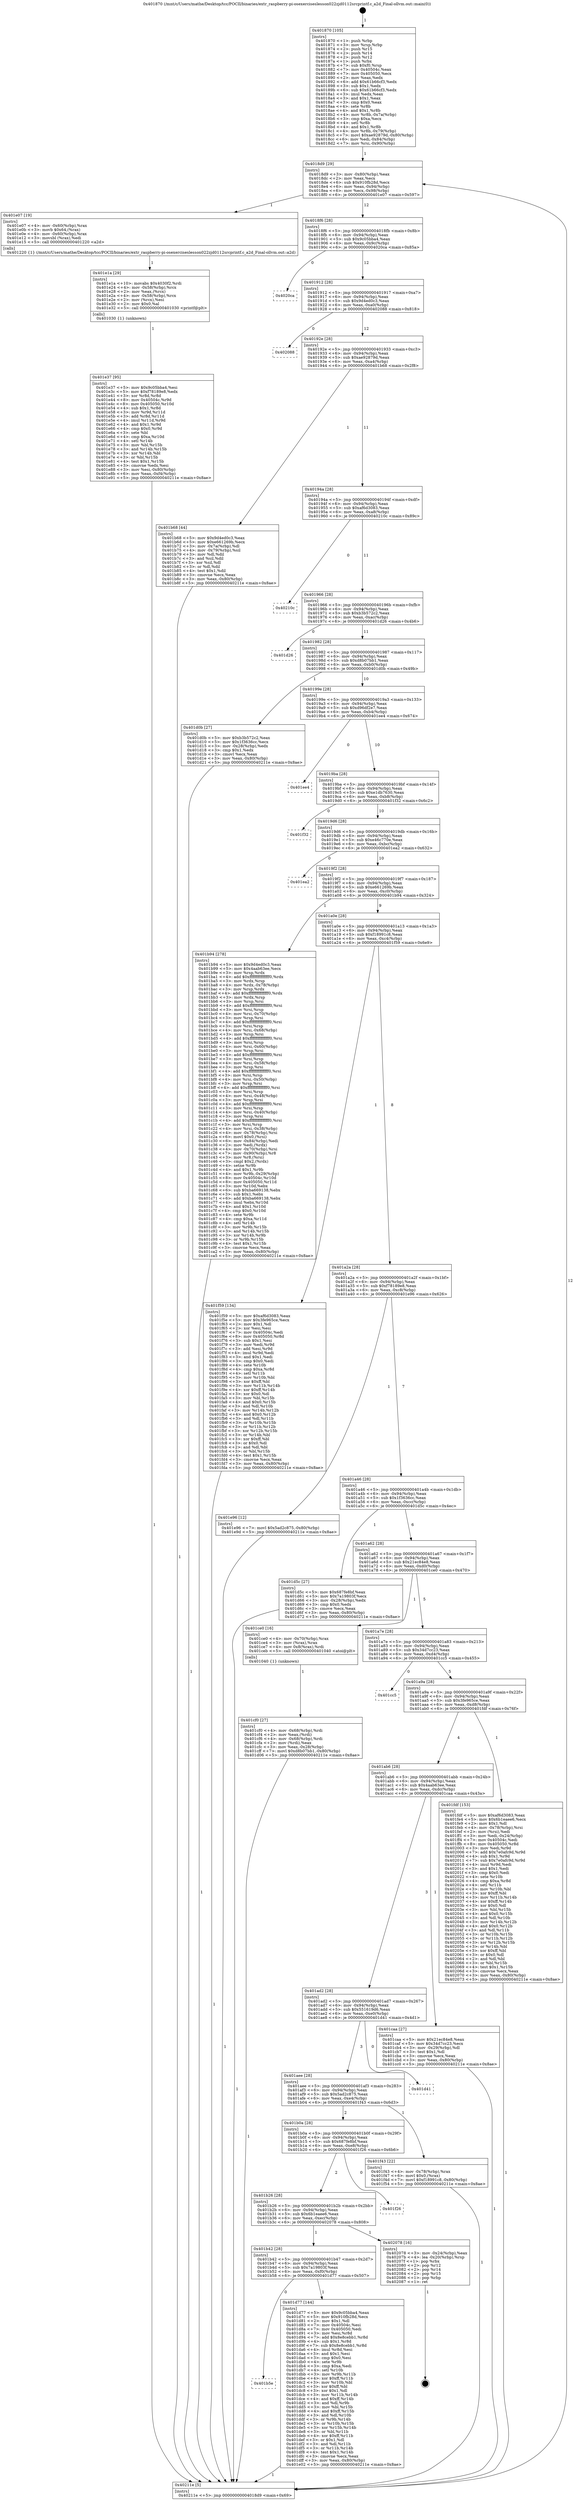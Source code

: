 digraph "0x401870" {
  label = "0x401870 (/mnt/c/Users/mathe/Desktop/tcc/POCII/binaries/extr_raspberry-pi-osexerciseslesson022zjd0112srcprintf.c_a2d_Final-ollvm.out::main(0))"
  labelloc = "t"
  node[shape=record]

  Entry [label="",width=0.3,height=0.3,shape=circle,fillcolor=black,style=filled]
  "0x4018d9" [label="{
     0x4018d9 [29]\l
     | [instrs]\l
     &nbsp;&nbsp;0x4018d9 \<+3\>: mov -0x80(%rbp),%eax\l
     &nbsp;&nbsp;0x4018dc \<+2\>: mov %eax,%ecx\l
     &nbsp;&nbsp;0x4018de \<+6\>: sub $0x910fb28d,%ecx\l
     &nbsp;&nbsp;0x4018e4 \<+6\>: mov %eax,-0x94(%rbp)\l
     &nbsp;&nbsp;0x4018ea \<+6\>: mov %ecx,-0x98(%rbp)\l
     &nbsp;&nbsp;0x4018f0 \<+6\>: je 0000000000401e07 \<main+0x597\>\l
  }"]
  "0x401e07" [label="{
     0x401e07 [19]\l
     | [instrs]\l
     &nbsp;&nbsp;0x401e07 \<+4\>: mov -0x60(%rbp),%rax\l
     &nbsp;&nbsp;0x401e0b \<+3\>: movb $0x64,(%rax)\l
     &nbsp;&nbsp;0x401e0e \<+4\>: mov -0x60(%rbp),%rax\l
     &nbsp;&nbsp;0x401e12 \<+3\>: movsbl (%rax),%edi\l
     &nbsp;&nbsp;0x401e15 \<+5\>: call 0000000000401220 \<a2d\>\l
     | [calls]\l
     &nbsp;&nbsp;0x401220 \{1\} (/mnt/c/Users/mathe/Desktop/tcc/POCII/binaries/extr_raspberry-pi-osexerciseslesson022zjd0112srcprintf.c_a2d_Final-ollvm.out::a2d)\l
  }"]
  "0x4018f6" [label="{
     0x4018f6 [28]\l
     | [instrs]\l
     &nbsp;&nbsp;0x4018f6 \<+5\>: jmp 00000000004018fb \<main+0x8b\>\l
     &nbsp;&nbsp;0x4018fb \<+6\>: mov -0x94(%rbp),%eax\l
     &nbsp;&nbsp;0x401901 \<+5\>: sub $0x9c05bba4,%eax\l
     &nbsp;&nbsp;0x401906 \<+6\>: mov %eax,-0x9c(%rbp)\l
     &nbsp;&nbsp;0x40190c \<+6\>: je 00000000004020ca \<main+0x85a\>\l
  }"]
  Exit [label="",width=0.3,height=0.3,shape=circle,fillcolor=black,style=filled,peripheries=2]
  "0x4020ca" [label="{
     0x4020ca\l
  }", style=dashed]
  "0x401912" [label="{
     0x401912 [28]\l
     | [instrs]\l
     &nbsp;&nbsp;0x401912 \<+5\>: jmp 0000000000401917 \<main+0xa7\>\l
     &nbsp;&nbsp;0x401917 \<+6\>: mov -0x94(%rbp),%eax\l
     &nbsp;&nbsp;0x40191d \<+5\>: sub $0x9d4ed0c3,%eax\l
     &nbsp;&nbsp;0x401922 \<+6\>: mov %eax,-0xa0(%rbp)\l
     &nbsp;&nbsp;0x401928 \<+6\>: je 0000000000402088 \<main+0x818\>\l
  }"]
  "0x401e37" [label="{
     0x401e37 [95]\l
     | [instrs]\l
     &nbsp;&nbsp;0x401e37 \<+5\>: mov $0x9c05bba4,%esi\l
     &nbsp;&nbsp;0x401e3c \<+5\>: mov $0xf78189e8,%edx\l
     &nbsp;&nbsp;0x401e41 \<+3\>: xor %r8d,%r8d\l
     &nbsp;&nbsp;0x401e44 \<+8\>: mov 0x40504c,%r9d\l
     &nbsp;&nbsp;0x401e4c \<+8\>: mov 0x405050,%r10d\l
     &nbsp;&nbsp;0x401e54 \<+4\>: sub $0x1,%r8d\l
     &nbsp;&nbsp;0x401e58 \<+3\>: mov %r9d,%r11d\l
     &nbsp;&nbsp;0x401e5b \<+3\>: add %r8d,%r11d\l
     &nbsp;&nbsp;0x401e5e \<+4\>: imul %r11d,%r9d\l
     &nbsp;&nbsp;0x401e62 \<+4\>: and $0x1,%r9d\l
     &nbsp;&nbsp;0x401e66 \<+4\>: cmp $0x0,%r9d\l
     &nbsp;&nbsp;0x401e6a \<+3\>: sete %bl\l
     &nbsp;&nbsp;0x401e6d \<+4\>: cmp $0xa,%r10d\l
     &nbsp;&nbsp;0x401e71 \<+4\>: setl %r14b\l
     &nbsp;&nbsp;0x401e75 \<+3\>: mov %bl,%r15b\l
     &nbsp;&nbsp;0x401e78 \<+3\>: and %r14b,%r15b\l
     &nbsp;&nbsp;0x401e7b \<+3\>: xor %r14b,%bl\l
     &nbsp;&nbsp;0x401e7e \<+3\>: or %bl,%r15b\l
     &nbsp;&nbsp;0x401e81 \<+4\>: test $0x1,%r15b\l
     &nbsp;&nbsp;0x401e85 \<+3\>: cmovne %edx,%esi\l
     &nbsp;&nbsp;0x401e88 \<+3\>: mov %esi,-0x80(%rbp)\l
     &nbsp;&nbsp;0x401e8b \<+6\>: mov %eax,-0xf4(%rbp)\l
     &nbsp;&nbsp;0x401e91 \<+5\>: jmp 000000000040211e \<main+0x8ae\>\l
  }"]
  "0x402088" [label="{
     0x402088\l
  }", style=dashed]
  "0x40192e" [label="{
     0x40192e [28]\l
     | [instrs]\l
     &nbsp;&nbsp;0x40192e \<+5\>: jmp 0000000000401933 \<main+0xc3\>\l
     &nbsp;&nbsp;0x401933 \<+6\>: mov -0x94(%rbp),%eax\l
     &nbsp;&nbsp;0x401939 \<+5\>: sub $0xae92879d,%eax\l
     &nbsp;&nbsp;0x40193e \<+6\>: mov %eax,-0xa4(%rbp)\l
     &nbsp;&nbsp;0x401944 \<+6\>: je 0000000000401b68 \<main+0x2f8\>\l
  }"]
  "0x401e1a" [label="{
     0x401e1a [29]\l
     | [instrs]\l
     &nbsp;&nbsp;0x401e1a \<+10\>: movabs $0x4030f2,%rdi\l
     &nbsp;&nbsp;0x401e24 \<+4\>: mov -0x58(%rbp),%rcx\l
     &nbsp;&nbsp;0x401e28 \<+2\>: mov %eax,(%rcx)\l
     &nbsp;&nbsp;0x401e2a \<+4\>: mov -0x58(%rbp),%rcx\l
     &nbsp;&nbsp;0x401e2e \<+2\>: mov (%rcx),%esi\l
     &nbsp;&nbsp;0x401e30 \<+2\>: mov $0x0,%al\l
     &nbsp;&nbsp;0x401e32 \<+5\>: call 0000000000401030 \<printf@plt\>\l
     | [calls]\l
     &nbsp;&nbsp;0x401030 \{1\} (unknown)\l
  }"]
  "0x401b68" [label="{
     0x401b68 [44]\l
     | [instrs]\l
     &nbsp;&nbsp;0x401b68 \<+5\>: mov $0x9d4ed0c3,%eax\l
     &nbsp;&nbsp;0x401b6d \<+5\>: mov $0xe661269b,%ecx\l
     &nbsp;&nbsp;0x401b72 \<+3\>: mov -0x7a(%rbp),%dl\l
     &nbsp;&nbsp;0x401b75 \<+4\>: mov -0x79(%rbp),%sil\l
     &nbsp;&nbsp;0x401b79 \<+3\>: mov %dl,%dil\l
     &nbsp;&nbsp;0x401b7c \<+3\>: and %sil,%dil\l
     &nbsp;&nbsp;0x401b7f \<+3\>: xor %sil,%dl\l
     &nbsp;&nbsp;0x401b82 \<+3\>: or %dl,%dil\l
     &nbsp;&nbsp;0x401b85 \<+4\>: test $0x1,%dil\l
     &nbsp;&nbsp;0x401b89 \<+3\>: cmovne %ecx,%eax\l
     &nbsp;&nbsp;0x401b8c \<+3\>: mov %eax,-0x80(%rbp)\l
     &nbsp;&nbsp;0x401b8f \<+5\>: jmp 000000000040211e \<main+0x8ae\>\l
  }"]
  "0x40194a" [label="{
     0x40194a [28]\l
     | [instrs]\l
     &nbsp;&nbsp;0x40194a \<+5\>: jmp 000000000040194f \<main+0xdf\>\l
     &nbsp;&nbsp;0x40194f \<+6\>: mov -0x94(%rbp),%eax\l
     &nbsp;&nbsp;0x401955 \<+5\>: sub $0xaf6d3083,%eax\l
     &nbsp;&nbsp;0x40195a \<+6\>: mov %eax,-0xa8(%rbp)\l
     &nbsp;&nbsp;0x401960 \<+6\>: je 000000000040210c \<main+0x89c\>\l
  }"]
  "0x40211e" [label="{
     0x40211e [5]\l
     | [instrs]\l
     &nbsp;&nbsp;0x40211e \<+5\>: jmp 00000000004018d9 \<main+0x69\>\l
  }"]
  "0x401870" [label="{
     0x401870 [105]\l
     | [instrs]\l
     &nbsp;&nbsp;0x401870 \<+1\>: push %rbp\l
     &nbsp;&nbsp;0x401871 \<+3\>: mov %rsp,%rbp\l
     &nbsp;&nbsp;0x401874 \<+2\>: push %r15\l
     &nbsp;&nbsp;0x401876 \<+2\>: push %r14\l
     &nbsp;&nbsp;0x401878 \<+2\>: push %r12\l
     &nbsp;&nbsp;0x40187a \<+1\>: push %rbx\l
     &nbsp;&nbsp;0x40187b \<+7\>: sub $0xf0,%rsp\l
     &nbsp;&nbsp;0x401882 \<+7\>: mov 0x40504c,%eax\l
     &nbsp;&nbsp;0x401889 \<+7\>: mov 0x405050,%ecx\l
     &nbsp;&nbsp;0x401890 \<+2\>: mov %eax,%edx\l
     &nbsp;&nbsp;0x401892 \<+6\>: add $0x61b66cf3,%edx\l
     &nbsp;&nbsp;0x401898 \<+3\>: sub $0x1,%edx\l
     &nbsp;&nbsp;0x40189b \<+6\>: sub $0x61b66cf3,%edx\l
     &nbsp;&nbsp;0x4018a1 \<+3\>: imul %edx,%eax\l
     &nbsp;&nbsp;0x4018a4 \<+3\>: and $0x1,%eax\l
     &nbsp;&nbsp;0x4018a7 \<+3\>: cmp $0x0,%eax\l
     &nbsp;&nbsp;0x4018aa \<+4\>: sete %r8b\l
     &nbsp;&nbsp;0x4018ae \<+4\>: and $0x1,%r8b\l
     &nbsp;&nbsp;0x4018b2 \<+4\>: mov %r8b,-0x7a(%rbp)\l
     &nbsp;&nbsp;0x4018b6 \<+3\>: cmp $0xa,%ecx\l
     &nbsp;&nbsp;0x4018b9 \<+4\>: setl %r8b\l
     &nbsp;&nbsp;0x4018bd \<+4\>: and $0x1,%r8b\l
     &nbsp;&nbsp;0x4018c1 \<+4\>: mov %r8b,-0x79(%rbp)\l
     &nbsp;&nbsp;0x4018c5 \<+7\>: movl $0xae92879d,-0x80(%rbp)\l
     &nbsp;&nbsp;0x4018cc \<+6\>: mov %edi,-0x84(%rbp)\l
     &nbsp;&nbsp;0x4018d2 \<+7\>: mov %rsi,-0x90(%rbp)\l
  }"]
  "0x401b5e" [label="{
     0x401b5e\l
  }", style=dashed]
  "0x40210c" [label="{
     0x40210c\l
  }", style=dashed]
  "0x401966" [label="{
     0x401966 [28]\l
     | [instrs]\l
     &nbsp;&nbsp;0x401966 \<+5\>: jmp 000000000040196b \<main+0xfb\>\l
     &nbsp;&nbsp;0x40196b \<+6\>: mov -0x94(%rbp),%eax\l
     &nbsp;&nbsp;0x401971 \<+5\>: sub $0xb3b572c2,%eax\l
     &nbsp;&nbsp;0x401976 \<+6\>: mov %eax,-0xac(%rbp)\l
     &nbsp;&nbsp;0x40197c \<+6\>: je 0000000000401d26 \<main+0x4b6\>\l
  }"]
  "0x401d77" [label="{
     0x401d77 [144]\l
     | [instrs]\l
     &nbsp;&nbsp;0x401d77 \<+5\>: mov $0x9c05bba4,%eax\l
     &nbsp;&nbsp;0x401d7c \<+5\>: mov $0x910fb28d,%ecx\l
     &nbsp;&nbsp;0x401d81 \<+2\>: mov $0x1,%dl\l
     &nbsp;&nbsp;0x401d83 \<+7\>: mov 0x40504c,%esi\l
     &nbsp;&nbsp;0x401d8a \<+7\>: mov 0x405050,%edi\l
     &nbsp;&nbsp;0x401d91 \<+3\>: mov %esi,%r8d\l
     &nbsp;&nbsp;0x401d94 \<+7\>: add $0x8e8cebb1,%r8d\l
     &nbsp;&nbsp;0x401d9b \<+4\>: sub $0x1,%r8d\l
     &nbsp;&nbsp;0x401d9f \<+7\>: sub $0x8e8cebb1,%r8d\l
     &nbsp;&nbsp;0x401da6 \<+4\>: imul %r8d,%esi\l
     &nbsp;&nbsp;0x401daa \<+3\>: and $0x1,%esi\l
     &nbsp;&nbsp;0x401dad \<+3\>: cmp $0x0,%esi\l
     &nbsp;&nbsp;0x401db0 \<+4\>: sete %r9b\l
     &nbsp;&nbsp;0x401db4 \<+3\>: cmp $0xa,%edi\l
     &nbsp;&nbsp;0x401db7 \<+4\>: setl %r10b\l
     &nbsp;&nbsp;0x401dbb \<+3\>: mov %r9b,%r11b\l
     &nbsp;&nbsp;0x401dbe \<+4\>: xor $0xff,%r11b\l
     &nbsp;&nbsp;0x401dc2 \<+3\>: mov %r10b,%bl\l
     &nbsp;&nbsp;0x401dc5 \<+3\>: xor $0xff,%bl\l
     &nbsp;&nbsp;0x401dc8 \<+3\>: xor $0x1,%dl\l
     &nbsp;&nbsp;0x401dcb \<+3\>: mov %r11b,%r14b\l
     &nbsp;&nbsp;0x401dce \<+4\>: and $0xff,%r14b\l
     &nbsp;&nbsp;0x401dd2 \<+3\>: and %dl,%r9b\l
     &nbsp;&nbsp;0x401dd5 \<+3\>: mov %bl,%r15b\l
     &nbsp;&nbsp;0x401dd8 \<+4\>: and $0xff,%r15b\l
     &nbsp;&nbsp;0x401ddc \<+3\>: and %dl,%r10b\l
     &nbsp;&nbsp;0x401ddf \<+3\>: or %r9b,%r14b\l
     &nbsp;&nbsp;0x401de2 \<+3\>: or %r10b,%r15b\l
     &nbsp;&nbsp;0x401de5 \<+3\>: xor %r15b,%r14b\l
     &nbsp;&nbsp;0x401de8 \<+3\>: or %bl,%r11b\l
     &nbsp;&nbsp;0x401deb \<+4\>: xor $0xff,%r11b\l
     &nbsp;&nbsp;0x401def \<+3\>: or $0x1,%dl\l
     &nbsp;&nbsp;0x401df2 \<+3\>: and %dl,%r11b\l
     &nbsp;&nbsp;0x401df5 \<+3\>: or %r11b,%r14b\l
     &nbsp;&nbsp;0x401df8 \<+4\>: test $0x1,%r14b\l
     &nbsp;&nbsp;0x401dfc \<+3\>: cmovne %ecx,%eax\l
     &nbsp;&nbsp;0x401dff \<+3\>: mov %eax,-0x80(%rbp)\l
     &nbsp;&nbsp;0x401e02 \<+5\>: jmp 000000000040211e \<main+0x8ae\>\l
  }"]
  "0x401d26" [label="{
     0x401d26\l
  }", style=dashed]
  "0x401982" [label="{
     0x401982 [28]\l
     | [instrs]\l
     &nbsp;&nbsp;0x401982 \<+5\>: jmp 0000000000401987 \<main+0x117\>\l
     &nbsp;&nbsp;0x401987 \<+6\>: mov -0x94(%rbp),%eax\l
     &nbsp;&nbsp;0x40198d \<+5\>: sub $0xd8b07bb1,%eax\l
     &nbsp;&nbsp;0x401992 \<+6\>: mov %eax,-0xb0(%rbp)\l
     &nbsp;&nbsp;0x401998 \<+6\>: je 0000000000401d0b \<main+0x49b\>\l
  }"]
  "0x401b42" [label="{
     0x401b42 [28]\l
     | [instrs]\l
     &nbsp;&nbsp;0x401b42 \<+5\>: jmp 0000000000401b47 \<main+0x2d7\>\l
     &nbsp;&nbsp;0x401b47 \<+6\>: mov -0x94(%rbp),%eax\l
     &nbsp;&nbsp;0x401b4d \<+5\>: sub $0x7a19803f,%eax\l
     &nbsp;&nbsp;0x401b52 \<+6\>: mov %eax,-0xf0(%rbp)\l
     &nbsp;&nbsp;0x401b58 \<+6\>: je 0000000000401d77 \<main+0x507\>\l
  }"]
  "0x401d0b" [label="{
     0x401d0b [27]\l
     | [instrs]\l
     &nbsp;&nbsp;0x401d0b \<+5\>: mov $0xb3b572c2,%eax\l
     &nbsp;&nbsp;0x401d10 \<+5\>: mov $0x1f3636cc,%ecx\l
     &nbsp;&nbsp;0x401d15 \<+3\>: mov -0x28(%rbp),%edx\l
     &nbsp;&nbsp;0x401d18 \<+3\>: cmp $0x1,%edx\l
     &nbsp;&nbsp;0x401d1b \<+3\>: cmovl %ecx,%eax\l
     &nbsp;&nbsp;0x401d1e \<+3\>: mov %eax,-0x80(%rbp)\l
     &nbsp;&nbsp;0x401d21 \<+5\>: jmp 000000000040211e \<main+0x8ae\>\l
  }"]
  "0x40199e" [label="{
     0x40199e [28]\l
     | [instrs]\l
     &nbsp;&nbsp;0x40199e \<+5\>: jmp 00000000004019a3 \<main+0x133\>\l
     &nbsp;&nbsp;0x4019a3 \<+6\>: mov -0x94(%rbp),%eax\l
     &nbsp;&nbsp;0x4019a9 \<+5\>: sub $0xd96df2e7,%eax\l
     &nbsp;&nbsp;0x4019ae \<+6\>: mov %eax,-0xb4(%rbp)\l
     &nbsp;&nbsp;0x4019b4 \<+6\>: je 0000000000401ee4 \<main+0x674\>\l
  }"]
  "0x402078" [label="{
     0x402078 [16]\l
     | [instrs]\l
     &nbsp;&nbsp;0x402078 \<+3\>: mov -0x24(%rbp),%eax\l
     &nbsp;&nbsp;0x40207b \<+4\>: lea -0x20(%rbp),%rsp\l
     &nbsp;&nbsp;0x40207f \<+1\>: pop %rbx\l
     &nbsp;&nbsp;0x402080 \<+2\>: pop %r12\l
     &nbsp;&nbsp;0x402082 \<+2\>: pop %r14\l
     &nbsp;&nbsp;0x402084 \<+2\>: pop %r15\l
     &nbsp;&nbsp;0x402086 \<+1\>: pop %rbp\l
     &nbsp;&nbsp;0x402087 \<+1\>: ret\l
  }"]
  "0x401ee4" [label="{
     0x401ee4\l
  }", style=dashed]
  "0x4019ba" [label="{
     0x4019ba [28]\l
     | [instrs]\l
     &nbsp;&nbsp;0x4019ba \<+5\>: jmp 00000000004019bf \<main+0x14f\>\l
     &nbsp;&nbsp;0x4019bf \<+6\>: mov -0x94(%rbp),%eax\l
     &nbsp;&nbsp;0x4019c5 \<+5\>: sub $0xe1db7630,%eax\l
     &nbsp;&nbsp;0x4019ca \<+6\>: mov %eax,-0xb8(%rbp)\l
     &nbsp;&nbsp;0x4019d0 \<+6\>: je 0000000000401f32 \<main+0x6c2\>\l
  }"]
  "0x401b26" [label="{
     0x401b26 [28]\l
     | [instrs]\l
     &nbsp;&nbsp;0x401b26 \<+5\>: jmp 0000000000401b2b \<main+0x2bb\>\l
     &nbsp;&nbsp;0x401b2b \<+6\>: mov -0x94(%rbp),%eax\l
     &nbsp;&nbsp;0x401b31 \<+5\>: sub $0x6b1eaee6,%eax\l
     &nbsp;&nbsp;0x401b36 \<+6\>: mov %eax,-0xec(%rbp)\l
     &nbsp;&nbsp;0x401b3c \<+6\>: je 0000000000402078 \<main+0x808\>\l
  }"]
  "0x401f32" [label="{
     0x401f32\l
  }", style=dashed]
  "0x4019d6" [label="{
     0x4019d6 [28]\l
     | [instrs]\l
     &nbsp;&nbsp;0x4019d6 \<+5\>: jmp 00000000004019db \<main+0x16b\>\l
     &nbsp;&nbsp;0x4019db \<+6\>: mov -0x94(%rbp),%eax\l
     &nbsp;&nbsp;0x4019e1 \<+5\>: sub $0xe46c770e,%eax\l
     &nbsp;&nbsp;0x4019e6 \<+6\>: mov %eax,-0xbc(%rbp)\l
     &nbsp;&nbsp;0x4019ec \<+6\>: je 0000000000401ea2 \<main+0x632\>\l
  }"]
  "0x401f26" [label="{
     0x401f26\l
  }", style=dashed]
  "0x401ea2" [label="{
     0x401ea2\l
  }", style=dashed]
  "0x4019f2" [label="{
     0x4019f2 [28]\l
     | [instrs]\l
     &nbsp;&nbsp;0x4019f2 \<+5\>: jmp 00000000004019f7 \<main+0x187\>\l
     &nbsp;&nbsp;0x4019f7 \<+6\>: mov -0x94(%rbp),%eax\l
     &nbsp;&nbsp;0x4019fd \<+5\>: sub $0xe661269b,%eax\l
     &nbsp;&nbsp;0x401a02 \<+6\>: mov %eax,-0xc0(%rbp)\l
     &nbsp;&nbsp;0x401a08 \<+6\>: je 0000000000401b94 \<main+0x324\>\l
  }"]
  "0x401b0a" [label="{
     0x401b0a [28]\l
     | [instrs]\l
     &nbsp;&nbsp;0x401b0a \<+5\>: jmp 0000000000401b0f \<main+0x29f\>\l
     &nbsp;&nbsp;0x401b0f \<+6\>: mov -0x94(%rbp),%eax\l
     &nbsp;&nbsp;0x401b15 \<+5\>: sub $0x687fe8bf,%eax\l
     &nbsp;&nbsp;0x401b1a \<+6\>: mov %eax,-0xe8(%rbp)\l
     &nbsp;&nbsp;0x401b20 \<+6\>: je 0000000000401f26 \<main+0x6b6\>\l
  }"]
  "0x401b94" [label="{
     0x401b94 [278]\l
     | [instrs]\l
     &nbsp;&nbsp;0x401b94 \<+5\>: mov $0x9d4ed0c3,%eax\l
     &nbsp;&nbsp;0x401b99 \<+5\>: mov $0x4aab63ee,%ecx\l
     &nbsp;&nbsp;0x401b9e \<+3\>: mov %rsp,%rdx\l
     &nbsp;&nbsp;0x401ba1 \<+4\>: add $0xfffffffffffffff0,%rdx\l
     &nbsp;&nbsp;0x401ba5 \<+3\>: mov %rdx,%rsp\l
     &nbsp;&nbsp;0x401ba8 \<+4\>: mov %rdx,-0x78(%rbp)\l
     &nbsp;&nbsp;0x401bac \<+3\>: mov %rsp,%rdx\l
     &nbsp;&nbsp;0x401baf \<+4\>: add $0xfffffffffffffff0,%rdx\l
     &nbsp;&nbsp;0x401bb3 \<+3\>: mov %rdx,%rsp\l
     &nbsp;&nbsp;0x401bb6 \<+3\>: mov %rsp,%rsi\l
     &nbsp;&nbsp;0x401bb9 \<+4\>: add $0xfffffffffffffff0,%rsi\l
     &nbsp;&nbsp;0x401bbd \<+3\>: mov %rsi,%rsp\l
     &nbsp;&nbsp;0x401bc0 \<+4\>: mov %rsi,-0x70(%rbp)\l
     &nbsp;&nbsp;0x401bc4 \<+3\>: mov %rsp,%rsi\l
     &nbsp;&nbsp;0x401bc7 \<+4\>: add $0xfffffffffffffff0,%rsi\l
     &nbsp;&nbsp;0x401bcb \<+3\>: mov %rsi,%rsp\l
     &nbsp;&nbsp;0x401bce \<+4\>: mov %rsi,-0x68(%rbp)\l
     &nbsp;&nbsp;0x401bd2 \<+3\>: mov %rsp,%rsi\l
     &nbsp;&nbsp;0x401bd5 \<+4\>: add $0xfffffffffffffff0,%rsi\l
     &nbsp;&nbsp;0x401bd9 \<+3\>: mov %rsi,%rsp\l
     &nbsp;&nbsp;0x401bdc \<+4\>: mov %rsi,-0x60(%rbp)\l
     &nbsp;&nbsp;0x401be0 \<+3\>: mov %rsp,%rsi\l
     &nbsp;&nbsp;0x401be3 \<+4\>: add $0xfffffffffffffff0,%rsi\l
     &nbsp;&nbsp;0x401be7 \<+3\>: mov %rsi,%rsp\l
     &nbsp;&nbsp;0x401bea \<+4\>: mov %rsi,-0x58(%rbp)\l
     &nbsp;&nbsp;0x401bee \<+3\>: mov %rsp,%rsi\l
     &nbsp;&nbsp;0x401bf1 \<+4\>: add $0xfffffffffffffff0,%rsi\l
     &nbsp;&nbsp;0x401bf5 \<+3\>: mov %rsi,%rsp\l
     &nbsp;&nbsp;0x401bf8 \<+4\>: mov %rsi,-0x50(%rbp)\l
     &nbsp;&nbsp;0x401bfc \<+3\>: mov %rsp,%rsi\l
     &nbsp;&nbsp;0x401bff \<+4\>: add $0xfffffffffffffff0,%rsi\l
     &nbsp;&nbsp;0x401c03 \<+3\>: mov %rsi,%rsp\l
     &nbsp;&nbsp;0x401c06 \<+4\>: mov %rsi,-0x48(%rbp)\l
     &nbsp;&nbsp;0x401c0a \<+3\>: mov %rsp,%rsi\l
     &nbsp;&nbsp;0x401c0d \<+4\>: add $0xfffffffffffffff0,%rsi\l
     &nbsp;&nbsp;0x401c11 \<+3\>: mov %rsi,%rsp\l
     &nbsp;&nbsp;0x401c14 \<+4\>: mov %rsi,-0x40(%rbp)\l
     &nbsp;&nbsp;0x401c18 \<+3\>: mov %rsp,%rsi\l
     &nbsp;&nbsp;0x401c1b \<+4\>: add $0xfffffffffffffff0,%rsi\l
     &nbsp;&nbsp;0x401c1f \<+3\>: mov %rsi,%rsp\l
     &nbsp;&nbsp;0x401c22 \<+4\>: mov %rsi,-0x38(%rbp)\l
     &nbsp;&nbsp;0x401c26 \<+4\>: mov -0x78(%rbp),%rsi\l
     &nbsp;&nbsp;0x401c2a \<+6\>: movl $0x0,(%rsi)\l
     &nbsp;&nbsp;0x401c30 \<+6\>: mov -0x84(%rbp),%edi\l
     &nbsp;&nbsp;0x401c36 \<+2\>: mov %edi,(%rdx)\l
     &nbsp;&nbsp;0x401c38 \<+4\>: mov -0x70(%rbp),%rsi\l
     &nbsp;&nbsp;0x401c3c \<+7\>: mov -0x90(%rbp),%r8\l
     &nbsp;&nbsp;0x401c43 \<+3\>: mov %r8,(%rsi)\l
     &nbsp;&nbsp;0x401c46 \<+3\>: cmpl $0x2,(%rdx)\l
     &nbsp;&nbsp;0x401c49 \<+4\>: setne %r9b\l
     &nbsp;&nbsp;0x401c4d \<+4\>: and $0x1,%r9b\l
     &nbsp;&nbsp;0x401c51 \<+4\>: mov %r9b,-0x29(%rbp)\l
     &nbsp;&nbsp;0x401c55 \<+8\>: mov 0x40504c,%r10d\l
     &nbsp;&nbsp;0x401c5d \<+8\>: mov 0x405050,%r11d\l
     &nbsp;&nbsp;0x401c65 \<+3\>: mov %r10d,%ebx\l
     &nbsp;&nbsp;0x401c68 \<+6\>: sub $0xba669138,%ebx\l
     &nbsp;&nbsp;0x401c6e \<+3\>: sub $0x1,%ebx\l
     &nbsp;&nbsp;0x401c71 \<+6\>: add $0xba669138,%ebx\l
     &nbsp;&nbsp;0x401c77 \<+4\>: imul %ebx,%r10d\l
     &nbsp;&nbsp;0x401c7b \<+4\>: and $0x1,%r10d\l
     &nbsp;&nbsp;0x401c7f \<+4\>: cmp $0x0,%r10d\l
     &nbsp;&nbsp;0x401c83 \<+4\>: sete %r9b\l
     &nbsp;&nbsp;0x401c87 \<+4\>: cmp $0xa,%r11d\l
     &nbsp;&nbsp;0x401c8b \<+4\>: setl %r14b\l
     &nbsp;&nbsp;0x401c8f \<+3\>: mov %r9b,%r15b\l
     &nbsp;&nbsp;0x401c92 \<+3\>: and %r14b,%r15b\l
     &nbsp;&nbsp;0x401c95 \<+3\>: xor %r14b,%r9b\l
     &nbsp;&nbsp;0x401c98 \<+3\>: or %r9b,%r15b\l
     &nbsp;&nbsp;0x401c9b \<+4\>: test $0x1,%r15b\l
     &nbsp;&nbsp;0x401c9f \<+3\>: cmovne %ecx,%eax\l
     &nbsp;&nbsp;0x401ca2 \<+3\>: mov %eax,-0x80(%rbp)\l
     &nbsp;&nbsp;0x401ca5 \<+5\>: jmp 000000000040211e \<main+0x8ae\>\l
  }"]
  "0x401a0e" [label="{
     0x401a0e [28]\l
     | [instrs]\l
     &nbsp;&nbsp;0x401a0e \<+5\>: jmp 0000000000401a13 \<main+0x1a3\>\l
     &nbsp;&nbsp;0x401a13 \<+6\>: mov -0x94(%rbp),%eax\l
     &nbsp;&nbsp;0x401a19 \<+5\>: sub $0xf18991c8,%eax\l
     &nbsp;&nbsp;0x401a1e \<+6\>: mov %eax,-0xc4(%rbp)\l
     &nbsp;&nbsp;0x401a24 \<+6\>: je 0000000000401f59 \<main+0x6e9\>\l
  }"]
  "0x401f43" [label="{
     0x401f43 [22]\l
     | [instrs]\l
     &nbsp;&nbsp;0x401f43 \<+4\>: mov -0x78(%rbp),%rax\l
     &nbsp;&nbsp;0x401f47 \<+6\>: movl $0x0,(%rax)\l
     &nbsp;&nbsp;0x401f4d \<+7\>: movl $0xf18991c8,-0x80(%rbp)\l
     &nbsp;&nbsp;0x401f54 \<+5\>: jmp 000000000040211e \<main+0x8ae\>\l
  }"]
  "0x401aee" [label="{
     0x401aee [28]\l
     | [instrs]\l
     &nbsp;&nbsp;0x401aee \<+5\>: jmp 0000000000401af3 \<main+0x283\>\l
     &nbsp;&nbsp;0x401af3 \<+6\>: mov -0x94(%rbp),%eax\l
     &nbsp;&nbsp;0x401af9 \<+5\>: sub $0x5ad2c875,%eax\l
     &nbsp;&nbsp;0x401afe \<+6\>: mov %eax,-0xe4(%rbp)\l
     &nbsp;&nbsp;0x401b04 \<+6\>: je 0000000000401f43 \<main+0x6d3\>\l
  }"]
  "0x401f59" [label="{
     0x401f59 [134]\l
     | [instrs]\l
     &nbsp;&nbsp;0x401f59 \<+5\>: mov $0xaf6d3083,%eax\l
     &nbsp;&nbsp;0x401f5e \<+5\>: mov $0x3fe965ce,%ecx\l
     &nbsp;&nbsp;0x401f63 \<+2\>: mov $0x1,%dl\l
     &nbsp;&nbsp;0x401f65 \<+2\>: xor %esi,%esi\l
     &nbsp;&nbsp;0x401f67 \<+7\>: mov 0x40504c,%edi\l
     &nbsp;&nbsp;0x401f6e \<+8\>: mov 0x405050,%r8d\l
     &nbsp;&nbsp;0x401f76 \<+3\>: sub $0x1,%esi\l
     &nbsp;&nbsp;0x401f79 \<+3\>: mov %edi,%r9d\l
     &nbsp;&nbsp;0x401f7c \<+3\>: add %esi,%r9d\l
     &nbsp;&nbsp;0x401f7f \<+4\>: imul %r9d,%edi\l
     &nbsp;&nbsp;0x401f83 \<+3\>: and $0x1,%edi\l
     &nbsp;&nbsp;0x401f86 \<+3\>: cmp $0x0,%edi\l
     &nbsp;&nbsp;0x401f89 \<+4\>: sete %r10b\l
     &nbsp;&nbsp;0x401f8d \<+4\>: cmp $0xa,%r8d\l
     &nbsp;&nbsp;0x401f91 \<+4\>: setl %r11b\l
     &nbsp;&nbsp;0x401f95 \<+3\>: mov %r10b,%bl\l
     &nbsp;&nbsp;0x401f98 \<+3\>: xor $0xff,%bl\l
     &nbsp;&nbsp;0x401f9b \<+3\>: mov %r11b,%r14b\l
     &nbsp;&nbsp;0x401f9e \<+4\>: xor $0xff,%r14b\l
     &nbsp;&nbsp;0x401fa2 \<+3\>: xor $0x0,%dl\l
     &nbsp;&nbsp;0x401fa5 \<+3\>: mov %bl,%r15b\l
     &nbsp;&nbsp;0x401fa8 \<+4\>: and $0x0,%r15b\l
     &nbsp;&nbsp;0x401fac \<+3\>: and %dl,%r10b\l
     &nbsp;&nbsp;0x401faf \<+3\>: mov %r14b,%r12b\l
     &nbsp;&nbsp;0x401fb2 \<+4\>: and $0x0,%r12b\l
     &nbsp;&nbsp;0x401fb6 \<+3\>: and %dl,%r11b\l
     &nbsp;&nbsp;0x401fb9 \<+3\>: or %r10b,%r15b\l
     &nbsp;&nbsp;0x401fbc \<+3\>: or %r11b,%r12b\l
     &nbsp;&nbsp;0x401fbf \<+3\>: xor %r12b,%r15b\l
     &nbsp;&nbsp;0x401fc2 \<+3\>: or %r14b,%bl\l
     &nbsp;&nbsp;0x401fc5 \<+3\>: xor $0xff,%bl\l
     &nbsp;&nbsp;0x401fc8 \<+3\>: or $0x0,%dl\l
     &nbsp;&nbsp;0x401fcb \<+2\>: and %dl,%bl\l
     &nbsp;&nbsp;0x401fcd \<+3\>: or %bl,%r15b\l
     &nbsp;&nbsp;0x401fd0 \<+4\>: test $0x1,%r15b\l
     &nbsp;&nbsp;0x401fd4 \<+3\>: cmovne %ecx,%eax\l
     &nbsp;&nbsp;0x401fd7 \<+3\>: mov %eax,-0x80(%rbp)\l
     &nbsp;&nbsp;0x401fda \<+5\>: jmp 000000000040211e \<main+0x8ae\>\l
  }"]
  "0x401a2a" [label="{
     0x401a2a [28]\l
     | [instrs]\l
     &nbsp;&nbsp;0x401a2a \<+5\>: jmp 0000000000401a2f \<main+0x1bf\>\l
     &nbsp;&nbsp;0x401a2f \<+6\>: mov -0x94(%rbp),%eax\l
     &nbsp;&nbsp;0x401a35 \<+5\>: sub $0xf78189e8,%eax\l
     &nbsp;&nbsp;0x401a3a \<+6\>: mov %eax,-0xc8(%rbp)\l
     &nbsp;&nbsp;0x401a40 \<+6\>: je 0000000000401e96 \<main+0x626\>\l
  }"]
  "0x401d41" [label="{
     0x401d41\l
  }", style=dashed]
  "0x401e96" [label="{
     0x401e96 [12]\l
     | [instrs]\l
     &nbsp;&nbsp;0x401e96 \<+7\>: movl $0x5ad2c875,-0x80(%rbp)\l
     &nbsp;&nbsp;0x401e9d \<+5\>: jmp 000000000040211e \<main+0x8ae\>\l
  }"]
  "0x401a46" [label="{
     0x401a46 [28]\l
     | [instrs]\l
     &nbsp;&nbsp;0x401a46 \<+5\>: jmp 0000000000401a4b \<main+0x1db\>\l
     &nbsp;&nbsp;0x401a4b \<+6\>: mov -0x94(%rbp),%eax\l
     &nbsp;&nbsp;0x401a51 \<+5\>: sub $0x1f3636cc,%eax\l
     &nbsp;&nbsp;0x401a56 \<+6\>: mov %eax,-0xcc(%rbp)\l
     &nbsp;&nbsp;0x401a5c \<+6\>: je 0000000000401d5c \<main+0x4ec\>\l
  }"]
  "0x401cf0" [label="{
     0x401cf0 [27]\l
     | [instrs]\l
     &nbsp;&nbsp;0x401cf0 \<+4\>: mov -0x68(%rbp),%rdi\l
     &nbsp;&nbsp;0x401cf4 \<+2\>: mov %eax,(%rdi)\l
     &nbsp;&nbsp;0x401cf6 \<+4\>: mov -0x68(%rbp),%rdi\l
     &nbsp;&nbsp;0x401cfa \<+2\>: mov (%rdi),%eax\l
     &nbsp;&nbsp;0x401cfc \<+3\>: mov %eax,-0x28(%rbp)\l
     &nbsp;&nbsp;0x401cff \<+7\>: movl $0xd8b07bb1,-0x80(%rbp)\l
     &nbsp;&nbsp;0x401d06 \<+5\>: jmp 000000000040211e \<main+0x8ae\>\l
  }"]
  "0x401d5c" [label="{
     0x401d5c [27]\l
     | [instrs]\l
     &nbsp;&nbsp;0x401d5c \<+5\>: mov $0x687fe8bf,%eax\l
     &nbsp;&nbsp;0x401d61 \<+5\>: mov $0x7a19803f,%ecx\l
     &nbsp;&nbsp;0x401d66 \<+3\>: mov -0x28(%rbp),%edx\l
     &nbsp;&nbsp;0x401d69 \<+3\>: cmp $0x0,%edx\l
     &nbsp;&nbsp;0x401d6c \<+3\>: cmove %ecx,%eax\l
     &nbsp;&nbsp;0x401d6f \<+3\>: mov %eax,-0x80(%rbp)\l
     &nbsp;&nbsp;0x401d72 \<+5\>: jmp 000000000040211e \<main+0x8ae\>\l
  }"]
  "0x401a62" [label="{
     0x401a62 [28]\l
     | [instrs]\l
     &nbsp;&nbsp;0x401a62 \<+5\>: jmp 0000000000401a67 \<main+0x1f7\>\l
     &nbsp;&nbsp;0x401a67 \<+6\>: mov -0x94(%rbp),%eax\l
     &nbsp;&nbsp;0x401a6d \<+5\>: sub $0x21ec84e8,%eax\l
     &nbsp;&nbsp;0x401a72 \<+6\>: mov %eax,-0xd0(%rbp)\l
     &nbsp;&nbsp;0x401a78 \<+6\>: je 0000000000401ce0 \<main+0x470\>\l
  }"]
  "0x401ad2" [label="{
     0x401ad2 [28]\l
     | [instrs]\l
     &nbsp;&nbsp;0x401ad2 \<+5\>: jmp 0000000000401ad7 \<main+0x267\>\l
     &nbsp;&nbsp;0x401ad7 \<+6\>: mov -0x94(%rbp),%eax\l
     &nbsp;&nbsp;0x401add \<+5\>: sub $0x551619d6,%eax\l
     &nbsp;&nbsp;0x401ae2 \<+6\>: mov %eax,-0xe0(%rbp)\l
     &nbsp;&nbsp;0x401ae8 \<+6\>: je 0000000000401d41 \<main+0x4d1\>\l
  }"]
  "0x401ce0" [label="{
     0x401ce0 [16]\l
     | [instrs]\l
     &nbsp;&nbsp;0x401ce0 \<+4\>: mov -0x70(%rbp),%rax\l
     &nbsp;&nbsp;0x401ce4 \<+3\>: mov (%rax),%rax\l
     &nbsp;&nbsp;0x401ce7 \<+4\>: mov 0x8(%rax),%rdi\l
     &nbsp;&nbsp;0x401ceb \<+5\>: call 0000000000401040 \<atoi@plt\>\l
     | [calls]\l
     &nbsp;&nbsp;0x401040 \{1\} (unknown)\l
  }"]
  "0x401a7e" [label="{
     0x401a7e [28]\l
     | [instrs]\l
     &nbsp;&nbsp;0x401a7e \<+5\>: jmp 0000000000401a83 \<main+0x213\>\l
     &nbsp;&nbsp;0x401a83 \<+6\>: mov -0x94(%rbp),%eax\l
     &nbsp;&nbsp;0x401a89 \<+5\>: sub $0x34d7cc23,%eax\l
     &nbsp;&nbsp;0x401a8e \<+6\>: mov %eax,-0xd4(%rbp)\l
     &nbsp;&nbsp;0x401a94 \<+6\>: je 0000000000401cc5 \<main+0x455\>\l
  }"]
  "0x401caa" [label="{
     0x401caa [27]\l
     | [instrs]\l
     &nbsp;&nbsp;0x401caa \<+5\>: mov $0x21ec84e8,%eax\l
     &nbsp;&nbsp;0x401caf \<+5\>: mov $0x34d7cc23,%ecx\l
     &nbsp;&nbsp;0x401cb4 \<+3\>: mov -0x29(%rbp),%dl\l
     &nbsp;&nbsp;0x401cb7 \<+3\>: test $0x1,%dl\l
     &nbsp;&nbsp;0x401cba \<+3\>: cmovne %ecx,%eax\l
     &nbsp;&nbsp;0x401cbd \<+3\>: mov %eax,-0x80(%rbp)\l
     &nbsp;&nbsp;0x401cc0 \<+5\>: jmp 000000000040211e \<main+0x8ae\>\l
  }"]
  "0x401cc5" [label="{
     0x401cc5\l
  }", style=dashed]
  "0x401a9a" [label="{
     0x401a9a [28]\l
     | [instrs]\l
     &nbsp;&nbsp;0x401a9a \<+5\>: jmp 0000000000401a9f \<main+0x22f\>\l
     &nbsp;&nbsp;0x401a9f \<+6\>: mov -0x94(%rbp),%eax\l
     &nbsp;&nbsp;0x401aa5 \<+5\>: sub $0x3fe965ce,%eax\l
     &nbsp;&nbsp;0x401aaa \<+6\>: mov %eax,-0xd8(%rbp)\l
     &nbsp;&nbsp;0x401ab0 \<+6\>: je 0000000000401fdf \<main+0x76f\>\l
  }"]
  "0x401ab6" [label="{
     0x401ab6 [28]\l
     | [instrs]\l
     &nbsp;&nbsp;0x401ab6 \<+5\>: jmp 0000000000401abb \<main+0x24b\>\l
     &nbsp;&nbsp;0x401abb \<+6\>: mov -0x94(%rbp),%eax\l
     &nbsp;&nbsp;0x401ac1 \<+5\>: sub $0x4aab63ee,%eax\l
     &nbsp;&nbsp;0x401ac6 \<+6\>: mov %eax,-0xdc(%rbp)\l
     &nbsp;&nbsp;0x401acc \<+6\>: je 0000000000401caa \<main+0x43a\>\l
  }"]
  "0x401fdf" [label="{
     0x401fdf [153]\l
     | [instrs]\l
     &nbsp;&nbsp;0x401fdf \<+5\>: mov $0xaf6d3083,%eax\l
     &nbsp;&nbsp;0x401fe4 \<+5\>: mov $0x6b1eaee6,%ecx\l
     &nbsp;&nbsp;0x401fe9 \<+2\>: mov $0x1,%dl\l
     &nbsp;&nbsp;0x401feb \<+4\>: mov -0x78(%rbp),%rsi\l
     &nbsp;&nbsp;0x401fef \<+2\>: mov (%rsi),%edi\l
     &nbsp;&nbsp;0x401ff1 \<+3\>: mov %edi,-0x24(%rbp)\l
     &nbsp;&nbsp;0x401ff4 \<+7\>: mov 0x40504c,%edi\l
     &nbsp;&nbsp;0x401ffb \<+8\>: mov 0x405050,%r8d\l
     &nbsp;&nbsp;0x402003 \<+3\>: mov %edi,%r9d\l
     &nbsp;&nbsp;0x402006 \<+7\>: add $0x7e0afc9d,%r9d\l
     &nbsp;&nbsp;0x40200d \<+4\>: sub $0x1,%r9d\l
     &nbsp;&nbsp;0x402011 \<+7\>: sub $0x7e0afc9d,%r9d\l
     &nbsp;&nbsp;0x402018 \<+4\>: imul %r9d,%edi\l
     &nbsp;&nbsp;0x40201c \<+3\>: and $0x1,%edi\l
     &nbsp;&nbsp;0x40201f \<+3\>: cmp $0x0,%edi\l
     &nbsp;&nbsp;0x402022 \<+4\>: sete %r10b\l
     &nbsp;&nbsp;0x402026 \<+4\>: cmp $0xa,%r8d\l
     &nbsp;&nbsp;0x40202a \<+4\>: setl %r11b\l
     &nbsp;&nbsp;0x40202e \<+3\>: mov %r10b,%bl\l
     &nbsp;&nbsp;0x402031 \<+3\>: xor $0xff,%bl\l
     &nbsp;&nbsp;0x402034 \<+3\>: mov %r11b,%r14b\l
     &nbsp;&nbsp;0x402037 \<+4\>: xor $0xff,%r14b\l
     &nbsp;&nbsp;0x40203b \<+3\>: xor $0x0,%dl\l
     &nbsp;&nbsp;0x40203e \<+3\>: mov %bl,%r15b\l
     &nbsp;&nbsp;0x402041 \<+4\>: and $0x0,%r15b\l
     &nbsp;&nbsp;0x402045 \<+3\>: and %dl,%r10b\l
     &nbsp;&nbsp;0x402048 \<+3\>: mov %r14b,%r12b\l
     &nbsp;&nbsp;0x40204b \<+4\>: and $0x0,%r12b\l
     &nbsp;&nbsp;0x40204f \<+3\>: and %dl,%r11b\l
     &nbsp;&nbsp;0x402052 \<+3\>: or %r10b,%r15b\l
     &nbsp;&nbsp;0x402055 \<+3\>: or %r11b,%r12b\l
     &nbsp;&nbsp;0x402058 \<+3\>: xor %r12b,%r15b\l
     &nbsp;&nbsp;0x40205b \<+3\>: or %r14b,%bl\l
     &nbsp;&nbsp;0x40205e \<+3\>: xor $0xff,%bl\l
     &nbsp;&nbsp;0x402061 \<+3\>: or $0x0,%dl\l
     &nbsp;&nbsp;0x402064 \<+2\>: and %dl,%bl\l
     &nbsp;&nbsp;0x402066 \<+3\>: or %bl,%r15b\l
     &nbsp;&nbsp;0x402069 \<+4\>: test $0x1,%r15b\l
     &nbsp;&nbsp;0x40206d \<+3\>: cmovne %ecx,%eax\l
     &nbsp;&nbsp;0x402070 \<+3\>: mov %eax,-0x80(%rbp)\l
     &nbsp;&nbsp;0x402073 \<+5\>: jmp 000000000040211e \<main+0x8ae\>\l
  }"]
  Entry -> "0x401870" [label=" 1"]
  "0x4018d9" -> "0x401e07" [label=" 1"]
  "0x4018d9" -> "0x4018f6" [label=" 12"]
  "0x402078" -> Exit [label=" 1"]
  "0x4018f6" -> "0x4020ca" [label=" 0"]
  "0x4018f6" -> "0x401912" [label=" 12"]
  "0x401fdf" -> "0x40211e" [label=" 1"]
  "0x401912" -> "0x402088" [label=" 0"]
  "0x401912" -> "0x40192e" [label=" 12"]
  "0x401f59" -> "0x40211e" [label=" 1"]
  "0x40192e" -> "0x401b68" [label=" 1"]
  "0x40192e" -> "0x40194a" [label=" 11"]
  "0x401b68" -> "0x40211e" [label=" 1"]
  "0x401870" -> "0x4018d9" [label=" 1"]
  "0x40211e" -> "0x4018d9" [label=" 12"]
  "0x401f43" -> "0x40211e" [label=" 1"]
  "0x40194a" -> "0x40210c" [label=" 0"]
  "0x40194a" -> "0x401966" [label=" 11"]
  "0x401e96" -> "0x40211e" [label=" 1"]
  "0x401966" -> "0x401d26" [label=" 0"]
  "0x401966" -> "0x401982" [label=" 11"]
  "0x401e37" -> "0x40211e" [label=" 1"]
  "0x401982" -> "0x401d0b" [label=" 1"]
  "0x401982" -> "0x40199e" [label=" 10"]
  "0x401e07" -> "0x401e1a" [label=" 1"]
  "0x40199e" -> "0x401ee4" [label=" 0"]
  "0x40199e" -> "0x4019ba" [label=" 10"]
  "0x401d77" -> "0x40211e" [label=" 1"]
  "0x4019ba" -> "0x401f32" [label=" 0"]
  "0x4019ba" -> "0x4019d6" [label=" 10"]
  "0x401b42" -> "0x401d77" [label=" 1"]
  "0x4019d6" -> "0x401ea2" [label=" 0"]
  "0x4019d6" -> "0x4019f2" [label=" 10"]
  "0x401e1a" -> "0x401e37" [label=" 1"]
  "0x4019f2" -> "0x401b94" [label=" 1"]
  "0x4019f2" -> "0x401a0e" [label=" 9"]
  "0x401b26" -> "0x402078" [label=" 1"]
  "0x401b94" -> "0x40211e" [label=" 1"]
  "0x401b42" -> "0x401b5e" [label=" 0"]
  "0x401a0e" -> "0x401f59" [label=" 1"]
  "0x401a0e" -> "0x401a2a" [label=" 8"]
  "0x401b0a" -> "0x401f26" [label=" 0"]
  "0x401a2a" -> "0x401e96" [label=" 1"]
  "0x401a2a" -> "0x401a46" [label=" 7"]
  "0x401b26" -> "0x401b42" [label=" 1"]
  "0x401a46" -> "0x401d5c" [label=" 1"]
  "0x401a46" -> "0x401a62" [label=" 6"]
  "0x401aee" -> "0x401f43" [label=" 1"]
  "0x401a62" -> "0x401ce0" [label=" 1"]
  "0x401a62" -> "0x401a7e" [label=" 5"]
  "0x401b0a" -> "0x401b26" [label=" 2"]
  "0x401a7e" -> "0x401cc5" [label=" 0"]
  "0x401a7e" -> "0x401a9a" [label=" 5"]
  "0x401ad2" -> "0x401aee" [label=" 3"]
  "0x401a9a" -> "0x401fdf" [label=" 1"]
  "0x401a9a" -> "0x401ab6" [label=" 4"]
  "0x401ad2" -> "0x401d41" [label=" 0"]
  "0x401ab6" -> "0x401caa" [label=" 1"]
  "0x401ab6" -> "0x401ad2" [label=" 3"]
  "0x401caa" -> "0x40211e" [label=" 1"]
  "0x401ce0" -> "0x401cf0" [label=" 1"]
  "0x401cf0" -> "0x40211e" [label=" 1"]
  "0x401d0b" -> "0x40211e" [label=" 1"]
  "0x401d5c" -> "0x40211e" [label=" 1"]
  "0x401aee" -> "0x401b0a" [label=" 2"]
}
